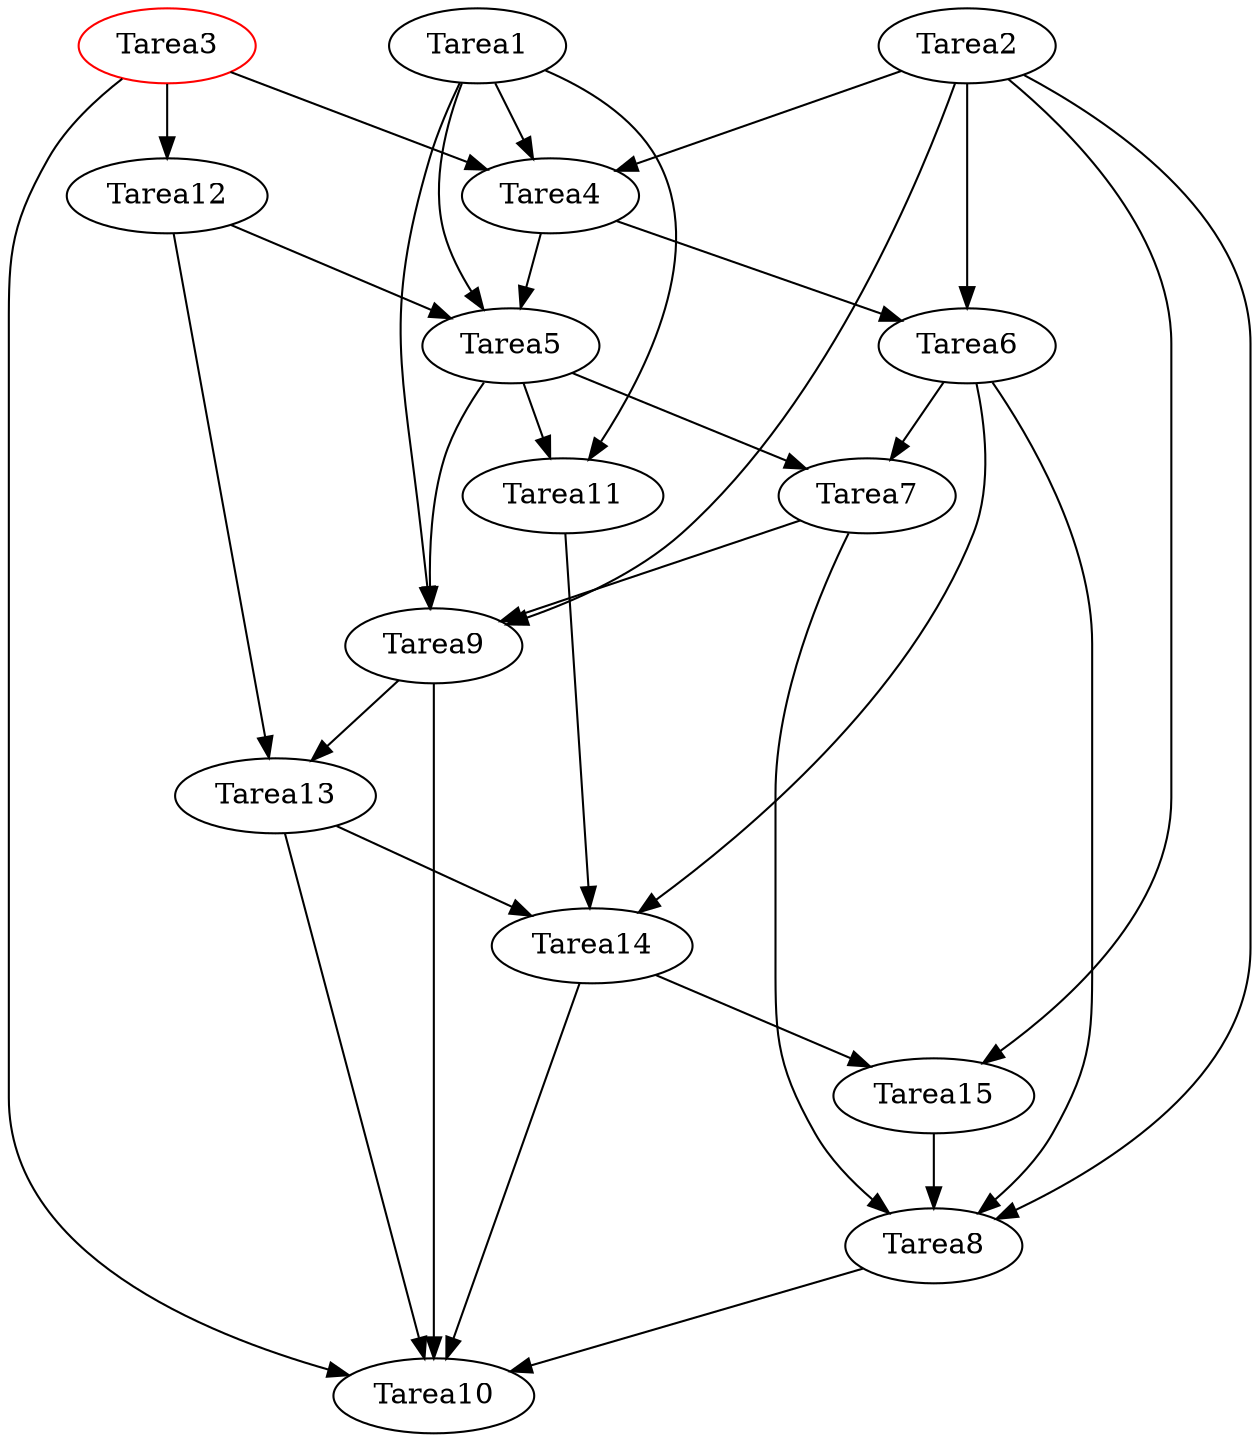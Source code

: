 strict digraph G {
  1 [ label="Tarea1" ];
  2 [ label="Tarea2" ];
  3 [ color="red" label="Tarea3" ];
  4 [ label="Tarea4" ];
  5 [ label="Tarea5" ];
  6 [ label="Tarea6" ];
  7 [ label="Tarea7" ];
  8 [ label="Tarea8" ];
  9 [ label="Tarea9" ];
  10 [ label="Tarea10" ];
  11 [ label="Tarea11" ];
  12 [ label="Tarea12" ];
  13 [ label="Tarea13" ];
  14 [ label="Tarea14" ];
  15 [ label="Tarea15" ];
  1 -> 4 [ color="black" ];
  1 -> 5 [ color="black" ];
  1 -> 9 [ color="black" ];
  2 -> 4 [ color="black" ];
  2 -> 6 [ color="black" ];
  2 -> 8 [ color="black" ];
  2 -> 9 [ color="black" ];
  3 -> 4 [ color="black" ];
  3 -> 10 [ color="black" ];
  4 -> 5 [ color="black" ];
  4 -> 6 [ color="black" ];
  5 -> 7 [ color="black" ];
  5 -> 9 [ color="black" ];
  6 -> 7 [ color="black" ];
  6 -> 8 [ color="black" ];
  7 -> 8 [ color="black" ];
  7 -> 9 [ color="black" ];
  8 -> 10 [ color="black" ];
  9 -> 10 [ color="black" ];
  1 -> 11 [ color="black" ];
  12 -> 13 [ color="black" ];
  13 -> 14 [ color="black" ];
  14 -> 15 [ color="black" ];
  15 -> 8 [ color="black" ];
  11 -> 14 [ color="black" ];
  12 -> 5 [ color="black" ];
  9 -> 13 [ color="black" ];
  13 -> 10 [ color="black" ];
  14 -> 10 [ color="black" ];
  2 -> 15 [ color="black" ];
  5 -> 11 [ color="black" ];
  3 -> 12 [ color="black" ];
  6 -> 14 [ color="black" ];
}
